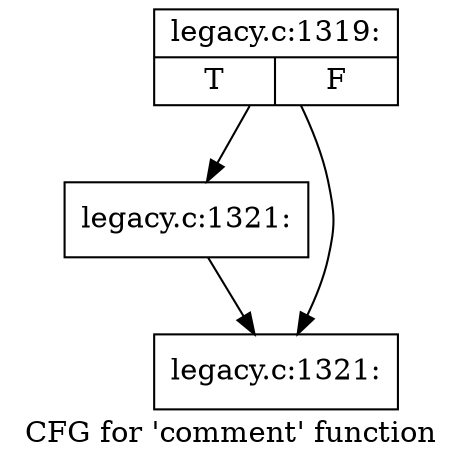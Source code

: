 digraph "CFG for 'comment' function" {
	label="CFG for 'comment' function";

	Node0x497a150 [shape=record,label="{legacy.c:1319:|{<s0>T|<s1>F}}"];
	Node0x497a150 -> Node0x49773c0;
	Node0x497a150 -> Node0x4977410;
	Node0x49773c0 [shape=record,label="{legacy.c:1321:}"];
	Node0x49773c0 -> Node0x4977410;
	Node0x4977410 [shape=record,label="{legacy.c:1321:}"];
}
